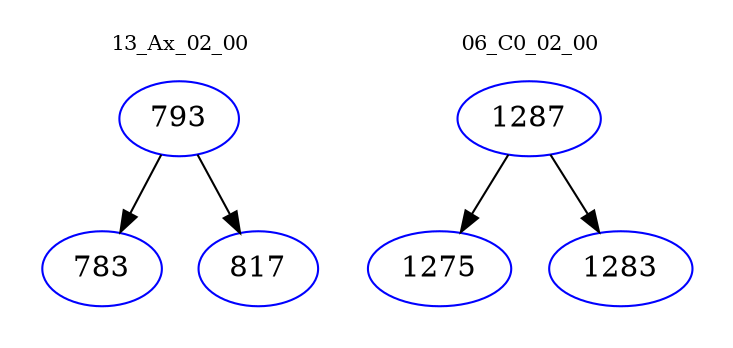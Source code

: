 digraph{
subgraph cluster_0 {
color = white
label = "13_Ax_02_00";
fontsize=10;
T0_793 [label="793", color="blue"]
T0_793 -> T0_783 [color="black"]
T0_783 [label="783", color="blue"]
T0_793 -> T0_817 [color="black"]
T0_817 [label="817", color="blue"]
}
subgraph cluster_1 {
color = white
label = "06_C0_02_00";
fontsize=10;
T1_1287 [label="1287", color="blue"]
T1_1287 -> T1_1275 [color="black"]
T1_1275 [label="1275", color="blue"]
T1_1287 -> T1_1283 [color="black"]
T1_1283 [label="1283", color="blue"]
}
}
